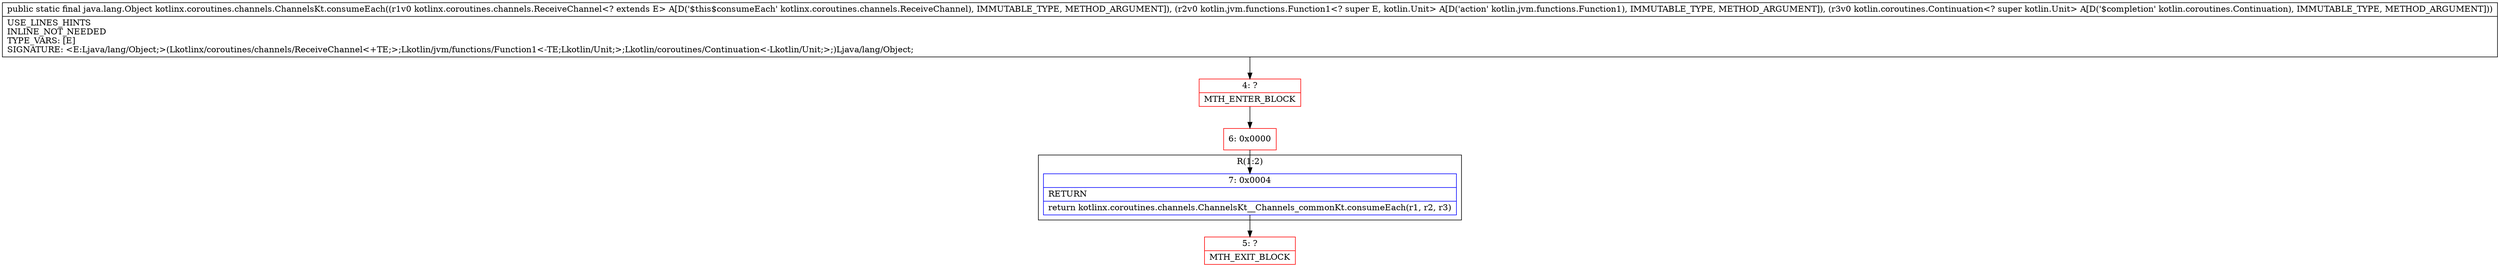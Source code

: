 digraph "CFG forkotlinx.coroutines.channels.ChannelsKt.consumeEach(Lkotlinx\/coroutines\/channels\/ReceiveChannel;Lkotlin\/jvm\/functions\/Function1;Lkotlin\/coroutines\/Continuation;)Ljava\/lang\/Object;" {
subgraph cluster_Region_380710686 {
label = "R(1:2)";
node [shape=record,color=blue];
Node_7 [shape=record,label="{7\:\ 0x0004|RETURN\l|return kotlinx.coroutines.channels.ChannelsKt__Channels_commonKt.consumeEach(r1, r2, r3)\l}"];
}
Node_4 [shape=record,color=red,label="{4\:\ ?|MTH_ENTER_BLOCK\l}"];
Node_6 [shape=record,color=red,label="{6\:\ 0x0000}"];
Node_5 [shape=record,color=red,label="{5\:\ ?|MTH_EXIT_BLOCK\l}"];
MethodNode[shape=record,label="{public static final java.lang.Object kotlinx.coroutines.channels.ChannelsKt.consumeEach((r1v0 kotlinx.coroutines.channels.ReceiveChannel\<? extends E\> A[D('$this$consumeEach' kotlinx.coroutines.channels.ReceiveChannel), IMMUTABLE_TYPE, METHOD_ARGUMENT]), (r2v0 kotlin.jvm.functions.Function1\<? super E, kotlin.Unit\> A[D('action' kotlin.jvm.functions.Function1), IMMUTABLE_TYPE, METHOD_ARGUMENT]), (r3v0 kotlin.coroutines.Continuation\<? super kotlin.Unit\> A[D('$completion' kotlin.coroutines.Continuation), IMMUTABLE_TYPE, METHOD_ARGUMENT]))  | USE_LINES_HINTS\lINLINE_NOT_NEEDED\lTYPE_VARS: [E]\lSIGNATURE: \<E:Ljava\/lang\/Object;\>(Lkotlinx\/coroutines\/channels\/ReceiveChannel\<+TE;\>;Lkotlin\/jvm\/functions\/Function1\<\-TE;Lkotlin\/Unit;\>;Lkotlin\/coroutines\/Continuation\<\-Lkotlin\/Unit;\>;)Ljava\/lang\/Object;\l}"];
MethodNode -> Node_4;Node_7 -> Node_5;
Node_4 -> Node_6;
Node_6 -> Node_7;
}

